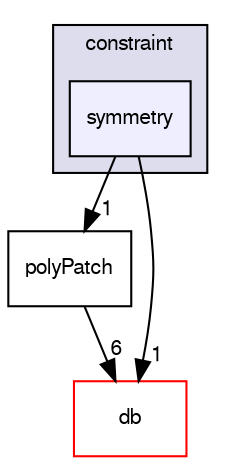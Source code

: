 digraph "src/OpenFOAM/meshes/polyMesh/polyPatches/constraint/symmetry" {
  bgcolor=transparent;
  compound=true
  node [ fontsize="10", fontname="FreeSans"];
  edge [ labelfontsize="10", labelfontname="FreeSans"];
  subgraph clusterdir_09b4360db181b1c37726382a34e0210b {
    graph [ bgcolor="#ddddee", pencolor="black", label="constraint" fontname="FreeSans", fontsize="10", URL="dir_09b4360db181b1c37726382a34e0210b.html"]
  dir_6417766943dce6d55f91303357870aa2 [shape=box, label="symmetry", style="filled", fillcolor="#eeeeff", pencolor="black", URL="dir_6417766943dce6d55f91303357870aa2.html"];
  }
  dir_e00799da7fb4d299a4bc01389c26736d [shape=box label="polyPatch" URL="dir_e00799da7fb4d299a4bc01389c26736d.html"];
  dir_63c634f7a7cfd679ac26c67fb30fc32f [shape=box label="db" color="red" URL="dir_63c634f7a7cfd679ac26c67fb30fc32f.html"];
  dir_e00799da7fb4d299a4bc01389c26736d->dir_63c634f7a7cfd679ac26c67fb30fc32f [headlabel="6", labeldistance=1.5 headhref="dir_002104_001761.html"];
  dir_6417766943dce6d55f91303357870aa2->dir_e00799da7fb4d299a4bc01389c26736d [headlabel="1", labeldistance=1.5 headhref="dir_002099_002104.html"];
  dir_6417766943dce6d55f91303357870aa2->dir_63c634f7a7cfd679ac26c67fb30fc32f [headlabel="1", labeldistance=1.5 headhref="dir_002099_001761.html"];
}
